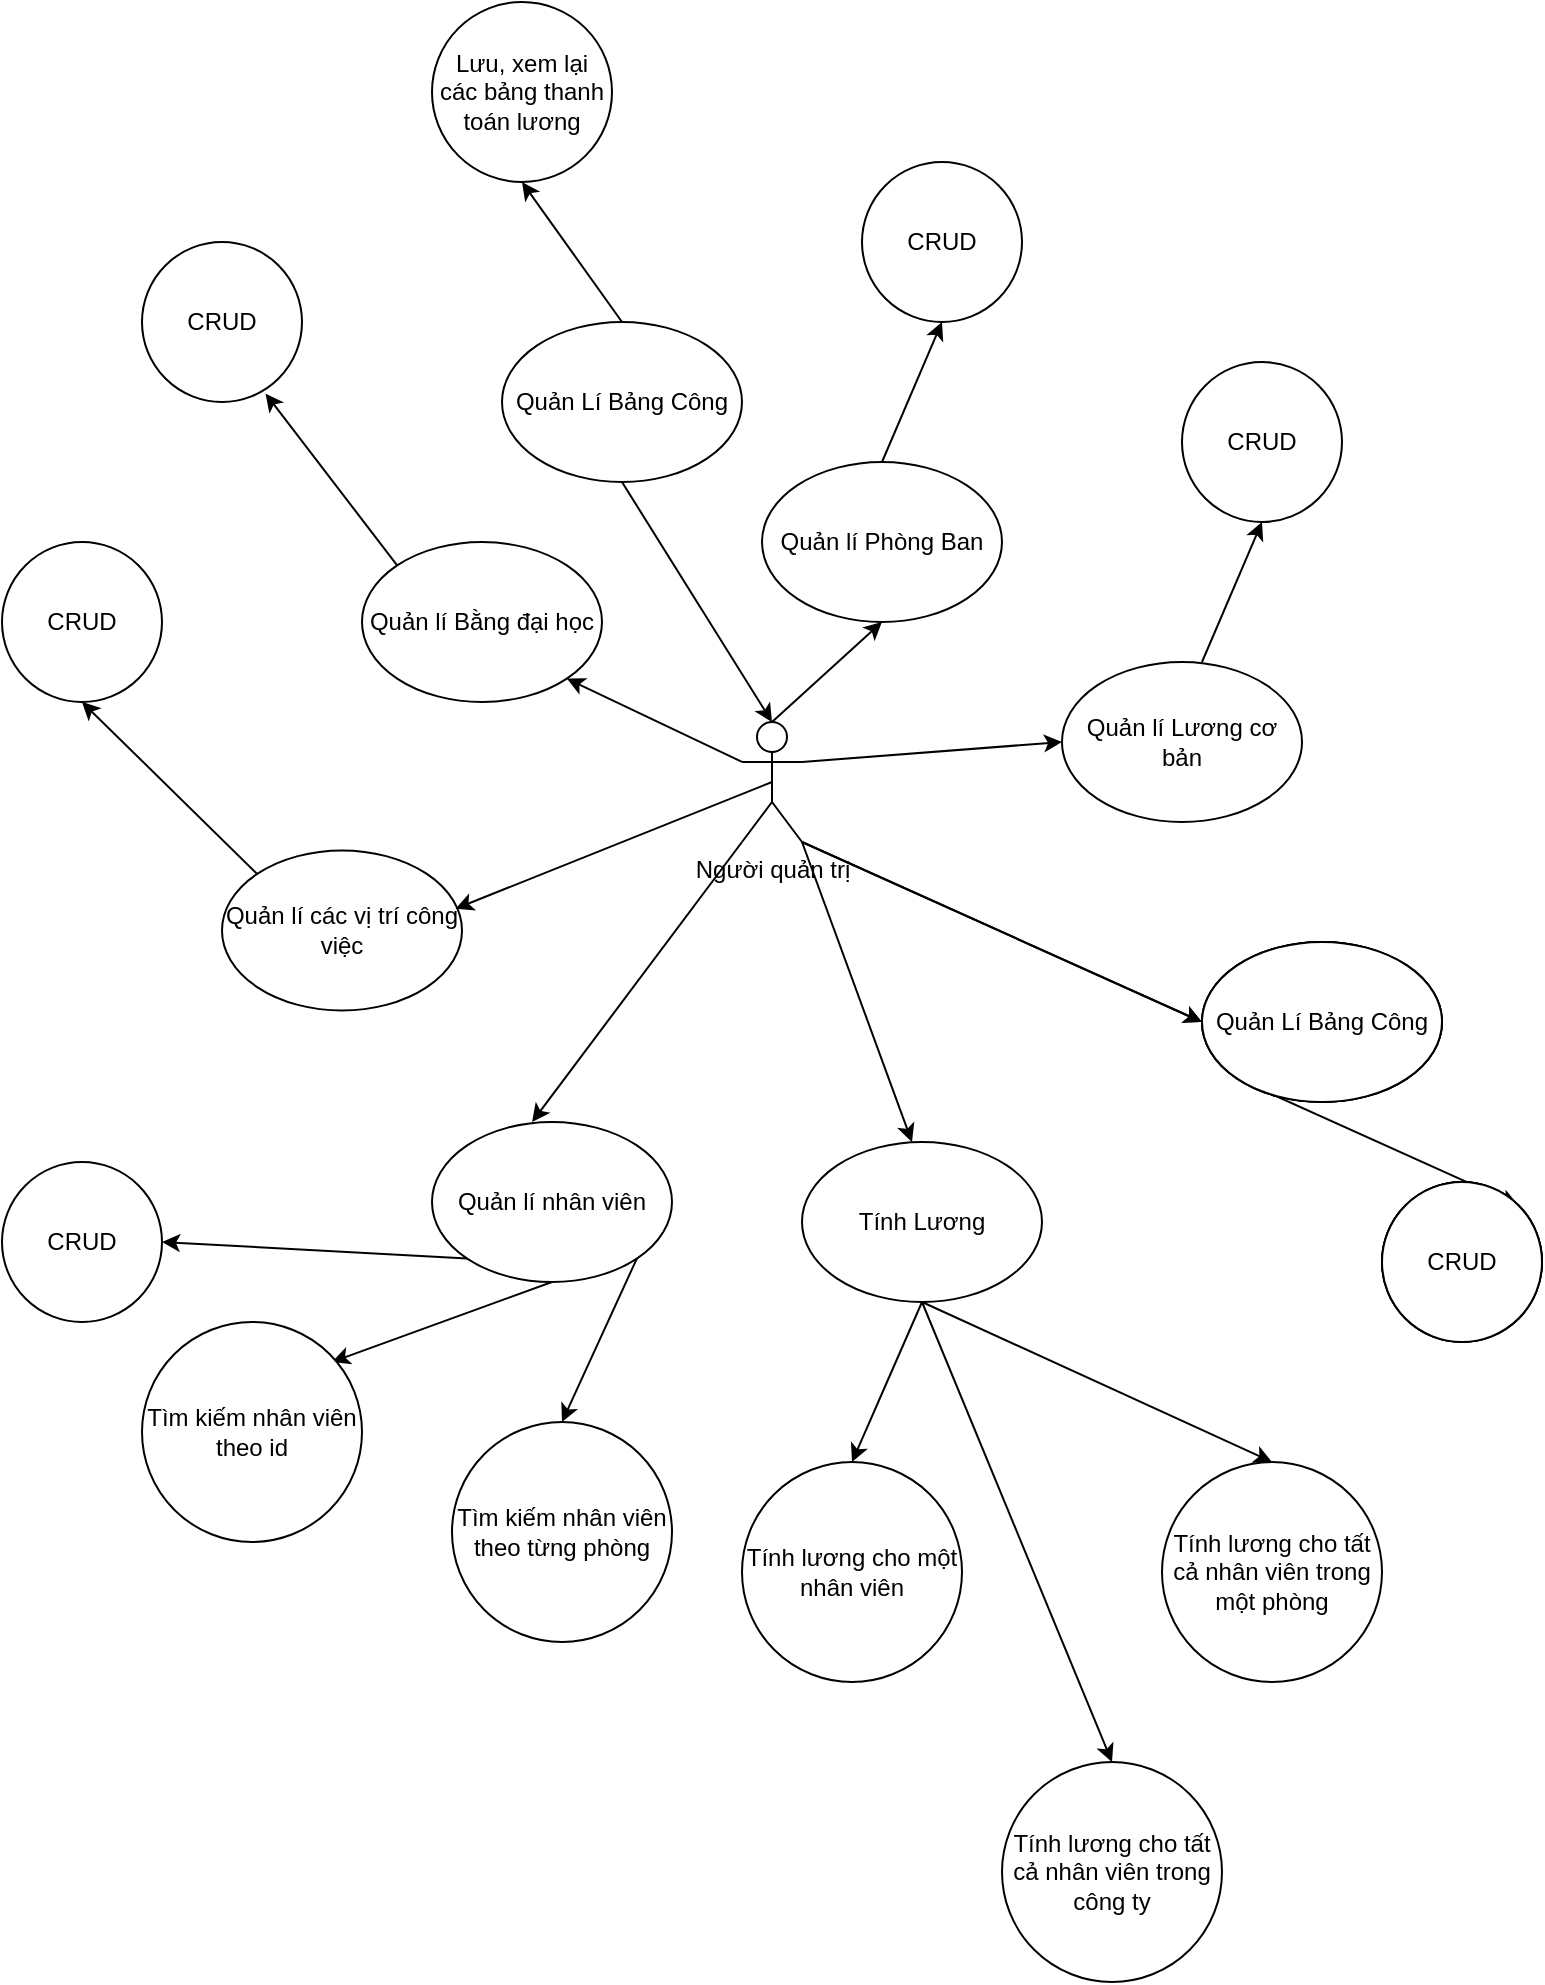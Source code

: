 <mxfile version="19.0.3" type="device"><diagram id="0K0iNp4uUjzzp1xGptfV" name="Page-1"><mxGraphModel dx="1296" dy="867" grid="1" gridSize="10" guides="1" tooltips="1" connect="1" arrows="1" fold="1" page="1" pageScale="1" pageWidth="900" pageHeight="1600" math="0" shadow="0"><root><mxCell id="0"/><mxCell id="1" parent="0"/><mxCell id="r_VP_l-5v6VIXzxKU9_A-1" value="Người quản trị" style="shape=umlActor;verticalLabelPosition=bottom;verticalAlign=top;html=1;outlineConnect=0;" vertex="1" parent="1"><mxGeometry x="865" y="680" width="30" height="60" as="geometry"/></mxCell><mxCell id="r_VP_l-5v6VIXzxKU9_A-4" value="Quản lí Bằng đại học" style="ellipse;whiteSpace=wrap;html=1;" vertex="1" parent="1"><mxGeometry x="675" y="590" width="120" height="80" as="geometry"/></mxCell><mxCell id="r_VP_l-5v6VIXzxKU9_A-5" value="" style="endArrow=classic;html=1;rounded=0;exitX=0;exitY=0;exitDx=0;exitDy=0;entryX=0.772;entryY=0.947;entryDx=0;entryDy=0;entryPerimeter=0;" edge="1" parent="1" source="r_VP_l-5v6VIXzxKU9_A-4" target="r_VP_l-5v6VIXzxKU9_A-8"><mxGeometry width="50" height="50" relative="1" as="geometry"><mxPoint x="855" y="800" as="sourcePoint"/><mxPoint x="635" y="520" as="targetPoint"/></mxGeometry></mxCell><mxCell id="r_VP_l-5v6VIXzxKU9_A-6" value="" style="endArrow=classic;html=1;rounded=0;exitX=0;exitY=0.333;exitDx=0;exitDy=0;exitPerimeter=0;entryX=1;entryY=1;entryDx=0;entryDy=0;" edge="1" parent="1" source="r_VP_l-5v6VIXzxKU9_A-1" target="r_VP_l-5v6VIXzxKU9_A-4"><mxGeometry width="50" height="50" relative="1" as="geometry"><mxPoint x="855" y="800" as="sourcePoint"/><mxPoint x="905" y="750" as="targetPoint"/></mxGeometry></mxCell><mxCell id="r_VP_l-5v6VIXzxKU9_A-7" value="Quản lí Phòng Ban" style="ellipse;whiteSpace=wrap;html=1;" vertex="1" parent="1"><mxGeometry x="875" y="550" width="120" height="80" as="geometry"/></mxCell><mxCell id="r_VP_l-5v6VIXzxKU9_A-8" value="CRUD" style="ellipse;whiteSpace=wrap;html=1;aspect=fixed;" vertex="1" parent="1"><mxGeometry x="565" y="440" width="80" height="80" as="geometry"/></mxCell><mxCell id="r_VP_l-5v6VIXzxKU9_A-9" value="" style="endArrow=classic;html=1;rounded=0;entryX=0.5;entryY=1;entryDx=0;entryDy=0;exitX=0.5;exitY=0;exitDx=0;exitDy=0;exitPerimeter=0;" edge="1" parent="1" source="r_VP_l-5v6VIXzxKU9_A-1" target="r_VP_l-5v6VIXzxKU9_A-7"><mxGeometry width="50" height="50" relative="1" as="geometry"><mxPoint x="855" y="800" as="sourcePoint"/><mxPoint x="905" y="750" as="targetPoint"/></mxGeometry></mxCell><mxCell id="r_VP_l-5v6VIXzxKU9_A-10" value="CRUD" style="ellipse;whiteSpace=wrap;html=1;aspect=fixed;" vertex="1" parent="1"><mxGeometry x="925" y="400" width="80" height="80" as="geometry"/></mxCell><mxCell id="r_VP_l-5v6VIXzxKU9_A-11" value="" style="endArrow=classic;html=1;rounded=0;exitX=0.5;exitY=0;exitDx=0;exitDy=0;entryX=0.772;entryY=0.947;entryDx=0;entryDy=0;entryPerimeter=0;" edge="1" parent="1" source="r_VP_l-5v6VIXzxKU9_A-7"><mxGeometry width="50" height="50" relative="1" as="geometry"><mxPoint x="1030.814" y="565.956" as="sourcePoint"/><mxPoint x="965" y="480" as="targetPoint"/></mxGeometry></mxCell><mxCell id="r_VP_l-5v6VIXzxKU9_A-12" value="Quản lí Lương cơ bản" style="ellipse;whiteSpace=wrap;html=1;" vertex="1" parent="1"><mxGeometry x="1025" y="650" width="120" height="80" as="geometry"/></mxCell><mxCell id="r_VP_l-5v6VIXzxKU9_A-13" value="" style="endArrow=classic;html=1;rounded=0;entryX=0;entryY=0.5;entryDx=0;entryDy=0;exitX=1;exitY=0.333;exitDx=0;exitDy=0;exitPerimeter=0;" edge="1" parent="1" source="r_VP_l-5v6VIXzxKU9_A-1" target="r_VP_l-5v6VIXzxKU9_A-12"><mxGeometry width="50" height="50" relative="1" as="geometry"><mxPoint x="895" y="690" as="sourcePoint"/><mxPoint x="945" y="640" as="targetPoint"/><Array as="points"/></mxGeometry></mxCell><mxCell id="r_VP_l-5v6VIXzxKU9_A-14" value="CRUD" style="ellipse;whiteSpace=wrap;html=1;aspect=fixed;" vertex="1" parent="1"><mxGeometry x="1085" y="500" width="80" height="80" as="geometry"/></mxCell><mxCell id="r_VP_l-5v6VIXzxKU9_A-15" value="" style="endArrow=classic;html=1;rounded=0;exitX=0.5;exitY=0;exitDx=0;exitDy=0;entryX=0.772;entryY=0.947;entryDx=0;entryDy=0;entryPerimeter=0;" edge="1" parent="1"><mxGeometry width="50" height="50" relative="1" as="geometry"><mxPoint x="1095" y="650" as="sourcePoint"/><mxPoint x="1125" y="580" as="targetPoint"/></mxGeometry></mxCell><mxCell id="r_VP_l-5v6VIXzxKU9_A-16" value="Quản Lí Bảng Công" style="ellipse;whiteSpace=wrap;html=1;" vertex="1" parent="1"><mxGeometry x="1095" y="790" width="120" height="80" as="geometry"/></mxCell><mxCell id="r_VP_l-5v6VIXzxKU9_A-17" value="" style="endArrow=classic;html=1;rounded=0;entryX=0;entryY=0.5;entryDx=0;entryDy=0;exitX=1;exitY=1;exitDx=0;exitDy=0;exitPerimeter=0;" edge="1" parent="1" target="r_VP_l-5v6VIXzxKU9_A-16" source="r_VP_l-5v6VIXzxKU9_A-1"><mxGeometry width="50" height="50" relative="1" as="geometry"><mxPoint x="955" y="890" as="sourcePoint"/><mxPoint x="1005" y="830" as="targetPoint"/><Array as="points"/></mxGeometry></mxCell><mxCell id="r_VP_l-5v6VIXzxKU9_A-18" value="CRUD" style="ellipse;whiteSpace=wrap;html=1;aspect=fixed;" vertex="1" parent="1"><mxGeometry x="1185" y="910" width="80" height="80" as="geometry"/></mxCell><mxCell id="r_VP_l-5v6VIXzxKU9_A-19" value="" style="endArrow=classic;html=1;rounded=0;exitX=0;exitY=1;exitDx=0;exitDy=0;entryX=1;entryY=0;entryDx=0;entryDy=0;" edge="1" parent="1" source="r_VP_l-5v6VIXzxKU9_A-16" target="r_VP_l-5v6VIXzxKU9_A-18"><mxGeometry width="50" height="50" relative="1" as="geometry"><mxPoint x="1155" y="840" as="sourcePoint"/><mxPoint x="1125" y="970" as="targetPoint"/></mxGeometry></mxCell><mxCell id="r_VP_l-5v6VIXzxKU9_A-20" value="Quản lí các vị trí công việc" style="ellipse;whiteSpace=wrap;html=1;" vertex="1" parent="1"><mxGeometry x="605" y="744.24" width="120" height="80" as="geometry"/></mxCell><mxCell id="r_VP_l-5v6VIXzxKU9_A-21" value="" style="endArrow=classic;html=1;rounded=0;exitX=0;exitY=0;exitDx=0;exitDy=0;entryX=0.5;entryY=1;entryDx=0;entryDy=0;" edge="1" parent="1" source="r_VP_l-5v6VIXzxKU9_A-20" target="r_VP_l-5v6VIXzxKU9_A-24"><mxGeometry width="50" height="50" relative="1" as="geometry"><mxPoint x="785" y="954.24" as="sourcePoint"/><mxPoint x="556.76" y="670" as="targetPoint"/></mxGeometry></mxCell><mxCell id="r_VP_l-5v6VIXzxKU9_A-22" value="" style="endArrow=classic;html=1;rounded=0;exitX=0.5;exitY=0.5;exitDx=0;exitDy=0;exitPerimeter=0;entryX=0.973;entryY=0.364;entryDx=0;entryDy=0;entryPerimeter=0;" edge="1" parent="1" target="r_VP_l-5v6VIXzxKU9_A-20" source="r_VP_l-5v6VIXzxKU9_A-1"><mxGeometry width="50" height="50" relative="1" as="geometry"><mxPoint x="795" y="854.24" as="sourcePoint"/><mxPoint x="835" y="904.24" as="targetPoint"/></mxGeometry></mxCell><mxCell id="r_VP_l-5v6VIXzxKU9_A-24" value="CRUD" style="ellipse;whiteSpace=wrap;html=1;aspect=fixed;" vertex="1" parent="1"><mxGeometry x="495" y="590" width="80" height="80" as="geometry"/></mxCell><mxCell id="r_VP_l-5v6VIXzxKU9_A-25" value="Quản Lí Bảng Công" style="ellipse;whiteSpace=wrap;html=1;" vertex="1" parent="1"><mxGeometry x="1095" y="790" width="120" height="80" as="geometry"/></mxCell><mxCell id="r_VP_l-5v6VIXzxKU9_A-26" value="CRUD" style="ellipse;whiteSpace=wrap;html=1;aspect=fixed;" vertex="1" parent="1"><mxGeometry x="1185" y="910" width="80" height="80" as="geometry"/></mxCell><mxCell id="r_VP_l-5v6VIXzxKU9_A-27" value="" style="endArrow=classic;html=1;rounded=0;entryX=0;entryY=0.5;entryDx=0;entryDy=0;exitX=1;exitY=1;exitDx=0;exitDy=0;exitPerimeter=0;" edge="1" parent="1"><mxGeometry width="50" height="50" relative="1" as="geometry"><mxPoint x="895" y="740" as="sourcePoint"/><mxPoint x="1095" y="830" as="targetPoint"/><Array as="points"/></mxGeometry></mxCell><mxCell id="r_VP_l-5v6VIXzxKU9_A-28" value="Quản Lí Bảng Công" style="ellipse;whiteSpace=wrap;html=1;" vertex="1" parent="1"><mxGeometry x="1095" y="790" width="120" height="80" as="geometry"/></mxCell><mxCell id="r_VP_l-5v6VIXzxKU9_A-29" value="CRUD" style="ellipse;whiteSpace=wrap;html=1;aspect=fixed;" vertex="1" parent="1"><mxGeometry x="1185" y="910" width="80" height="80" as="geometry"/></mxCell><mxCell id="r_VP_l-5v6VIXzxKU9_A-30" value="" style="endArrow=classic;html=1;rounded=0;exitX=0.5;exitY=0;exitDx=0;exitDy=0;entryX=0.5;entryY=1;entryDx=0;entryDy=0;" edge="1" parent="1" source="r_VP_l-5v6VIXzxKU9_A-32" target="r_VP_l-5v6VIXzxKU9_A-33"><mxGeometry width="50" height="50" relative="1" as="geometry"><mxPoint x="697.574" y="942.524" as="sourcePoint"/><mxPoint x="720" y="490" as="targetPoint"/></mxGeometry></mxCell><mxCell id="r_VP_l-5v6VIXzxKU9_A-31" value="" style="endArrow=classic;html=1;rounded=0;entryX=0.5;entryY=0;entryDx=0;entryDy=0;exitX=0.5;exitY=1;exitDx=0;exitDy=0;entryPerimeter=0;" edge="1" parent="1" source="r_VP_l-5v6VIXzxKU9_A-32" target="r_VP_l-5v6VIXzxKU9_A-1"><mxGeometry width="50" height="50" relative="1" as="geometry"><mxPoint x="480" y="824.24" as="sourcePoint"/><mxPoint x="680" y="914.24" as="targetPoint"/><Array as="points"/></mxGeometry></mxCell><mxCell id="r_VP_l-5v6VIXzxKU9_A-32" value="Quản Lí Bảng Công" style="ellipse;whiteSpace=wrap;html=1;" vertex="1" parent="1"><mxGeometry x="745" y="480" width="120" height="80" as="geometry"/></mxCell><mxCell id="r_VP_l-5v6VIXzxKU9_A-33" value="Lưu, xem lại các bảng thanh toán lương" style="ellipse;whiteSpace=wrap;html=1;aspect=fixed;" vertex="1" parent="1"><mxGeometry x="710" y="320" width="90" height="90" as="geometry"/></mxCell><mxCell id="r_VP_l-5v6VIXzxKU9_A-37" value="" style="endArrow=classic;html=1;rounded=0;exitX=0;exitY=1;exitDx=0;exitDy=0;entryX=1;entryY=0.5;entryDx=0;entryDy=0;" edge="1" parent="1" target="r_VP_l-5v6VIXzxKU9_A-38" source="r_VP_l-5v6VIXzxKU9_A-40"><mxGeometry width="50" height="50" relative="1" as="geometry"><mxPoint x="612.574" y="1005.956" as="sourcePoint"/><mxPoint x="546.76" y="920" as="targetPoint"/><Array as="points"/></mxGeometry></mxCell><mxCell id="r_VP_l-5v6VIXzxKU9_A-38" value="CRUD" style="ellipse;whiteSpace=wrap;html=1;aspect=fixed;" vertex="1" parent="1"><mxGeometry x="495" y="900" width="80" height="80" as="geometry"/></mxCell><mxCell id="r_VP_l-5v6VIXzxKU9_A-39" value="" style="endArrow=classic;html=1;rounded=0;exitX=0;exitY=1;exitDx=0;exitDy=0;exitPerimeter=0;entryX=0.417;entryY=0;entryDx=0;entryDy=0;entryPerimeter=0;" edge="1" parent="1" source="r_VP_l-5v6VIXzxKU9_A-1" target="r_VP_l-5v6VIXzxKU9_A-40"><mxGeometry width="50" height="50" relative="1" as="geometry"><mxPoint x="865" y="960" as="sourcePoint"/><mxPoint x="760" y="880" as="targetPoint"/></mxGeometry></mxCell><mxCell id="r_VP_l-5v6VIXzxKU9_A-40" value="Quản lí nhân viên" style="ellipse;whiteSpace=wrap;html=1;" vertex="1" parent="1"><mxGeometry x="710" y="880" width="120" height="80" as="geometry"/></mxCell><mxCell id="r_VP_l-5v6VIXzxKU9_A-41" value="" style="endArrow=classic;html=1;rounded=0;exitX=0.5;exitY=1;exitDx=0;exitDy=0;" edge="1" parent="1" source="r_VP_l-5v6VIXzxKU9_A-40"><mxGeometry width="50" height="50" relative="1" as="geometry"><mxPoint x="757.574" y="1008.284" as="sourcePoint"/><mxPoint x="660" y="1000" as="targetPoint"/><Array as="points"/></mxGeometry></mxCell><mxCell id="r_VP_l-5v6VIXzxKU9_A-42" value="Tìm kiếm nhân viên theo id" style="ellipse;whiteSpace=wrap;html=1;aspect=fixed;" vertex="1" parent="1"><mxGeometry x="565" y="980" width="110" height="110" as="geometry"/></mxCell><mxCell id="r_VP_l-5v6VIXzxKU9_A-44" value="Tìm kiếm nhân viên theo từng phòng" style="ellipse;whiteSpace=wrap;html=1;aspect=fixed;" vertex="1" parent="1"><mxGeometry x="720" y="1030" width="110" height="110" as="geometry"/></mxCell><mxCell id="r_VP_l-5v6VIXzxKU9_A-46" value="" style="endArrow=classic;html=1;rounded=0;exitX=1;exitY=1;exitDx=0;exitDy=0;entryX=0.5;entryY=0;entryDx=0;entryDy=0;" edge="1" parent="1" source="r_VP_l-5v6VIXzxKU9_A-40" target="r_VP_l-5v6VIXzxKU9_A-44"><mxGeometry width="50" height="50" relative="1" as="geometry"><mxPoint x="780" y="970" as="sourcePoint"/><mxPoint x="670" y="1010" as="targetPoint"/><Array as="points"/></mxGeometry></mxCell><mxCell id="r_VP_l-5v6VIXzxKU9_A-47" value="" style="endArrow=classic;html=1;rounded=0;exitX=1;exitY=1;exitDx=0;exitDy=0;exitPerimeter=0;" edge="1" parent="1" source="r_VP_l-5v6VIXzxKU9_A-1"><mxGeometry width="50" height="50" relative="1" as="geometry"><mxPoint x="944.96" y="790" as="sourcePoint"/><mxPoint x="950" y="890" as="targetPoint"/><Array as="points"><mxPoint x="950" y="890"/></Array></mxGeometry></mxCell><mxCell id="r_VP_l-5v6VIXzxKU9_A-48" value="Tính Lương" style="ellipse;whiteSpace=wrap;html=1;" vertex="1" parent="1"><mxGeometry x="895" y="890" width="120" height="80" as="geometry"/></mxCell><mxCell id="r_VP_l-5v6VIXzxKU9_A-49" value="" style="endArrow=classic;html=1;rounded=0;exitX=0.5;exitY=1;exitDx=0;exitDy=0;entryX=0.5;entryY=0;entryDx=0;entryDy=0;" edge="1" parent="1" source="r_VP_l-5v6VIXzxKU9_A-48" target="r_VP_l-5v6VIXzxKU9_A-51"><mxGeometry width="50" height="50" relative="1" as="geometry"><mxPoint x="995.004" y="1030.004" as="sourcePoint"/><mxPoint x="913" y="1040" as="targetPoint"/><Array as="points"/></mxGeometry></mxCell><mxCell id="r_VP_l-5v6VIXzxKU9_A-51" value="Tính lương cho một nhân viên" style="ellipse;whiteSpace=wrap;html=1;aspect=fixed;" vertex="1" parent="1"><mxGeometry x="865" y="1050" width="110" height="110" as="geometry"/></mxCell><mxCell id="r_VP_l-5v6VIXzxKU9_A-52" value="" style="endArrow=classic;html=1;rounded=0;exitX=0.5;exitY=1;exitDx=0;exitDy=0;entryX=0.5;entryY=0;entryDx=0;entryDy=0;" edge="1" parent="1" source="r_VP_l-5v6VIXzxKU9_A-48" target="r_VP_l-5v6VIXzxKU9_A-53"><mxGeometry width="50" height="50" relative="1" as="geometry"><mxPoint x="1060" y="1000" as="sourcePoint"/><mxPoint x="1010" y="1050" as="targetPoint"/><Array as="points"/></mxGeometry></mxCell><mxCell id="r_VP_l-5v6VIXzxKU9_A-53" value="Tính lương cho tất cả nhân viên trong một phòng" style="ellipse;whiteSpace=wrap;html=1;aspect=fixed;" vertex="1" parent="1"><mxGeometry x="1075" y="1050" width="110" height="110" as="geometry"/></mxCell><mxCell id="r_VP_l-5v6VIXzxKU9_A-54" value="" style="endArrow=classic;html=1;rounded=0;exitX=0.5;exitY=1;exitDx=0;exitDy=0;entryX=0.5;entryY=0;entryDx=0;entryDy=0;" edge="1" parent="1" source="r_VP_l-5v6VIXzxKU9_A-48" target="r_VP_l-5v6VIXzxKU9_A-55"><mxGeometry width="50" height="50" relative="1" as="geometry"><mxPoint x="965" y="980" as="sourcePoint"/><mxPoint x="1040" y="1180" as="targetPoint"/><Array as="points"/></mxGeometry></mxCell><mxCell id="r_VP_l-5v6VIXzxKU9_A-55" value="Tính lương cho tất cả nhân viên trong công ty" style="ellipse;whiteSpace=wrap;html=1;aspect=fixed;" vertex="1" parent="1"><mxGeometry x="995" y="1200" width="110" height="110" as="geometry"/></mxCell></root></mxGraphModel></diagram></mxfile>